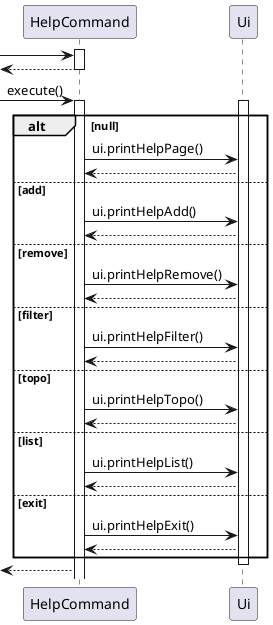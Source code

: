 @startuml

participant HelpCommand as hc
participant Ui as ui

activate hc
 -> hc **
<-- hc
deactivate hc
 -> hc : execute()
 activate hc
activate ui
    alt null
    hc -> ui : ui.printHelpPage()
    ui --> hc
    else add
    hc -> ui : ui.printHelpAdd()
    ui --> hc
    else remove
    hc -> ui : ui.printHelpRemove()
    ui --> hc
    else filter
    hc -> ui : ui.printHelpFilter()
    ui --> hc
    else topo
    hc -> ui : ui.printHelpTopo()
    ui --> hc
    else list
    hc -> ui : ui.printHelpList()
    ui --> hc
    else exit
    hc -> ui : ui.printHelpExit()
    ui --> hc
   end
deactivate ui
<-- hc

@enduml